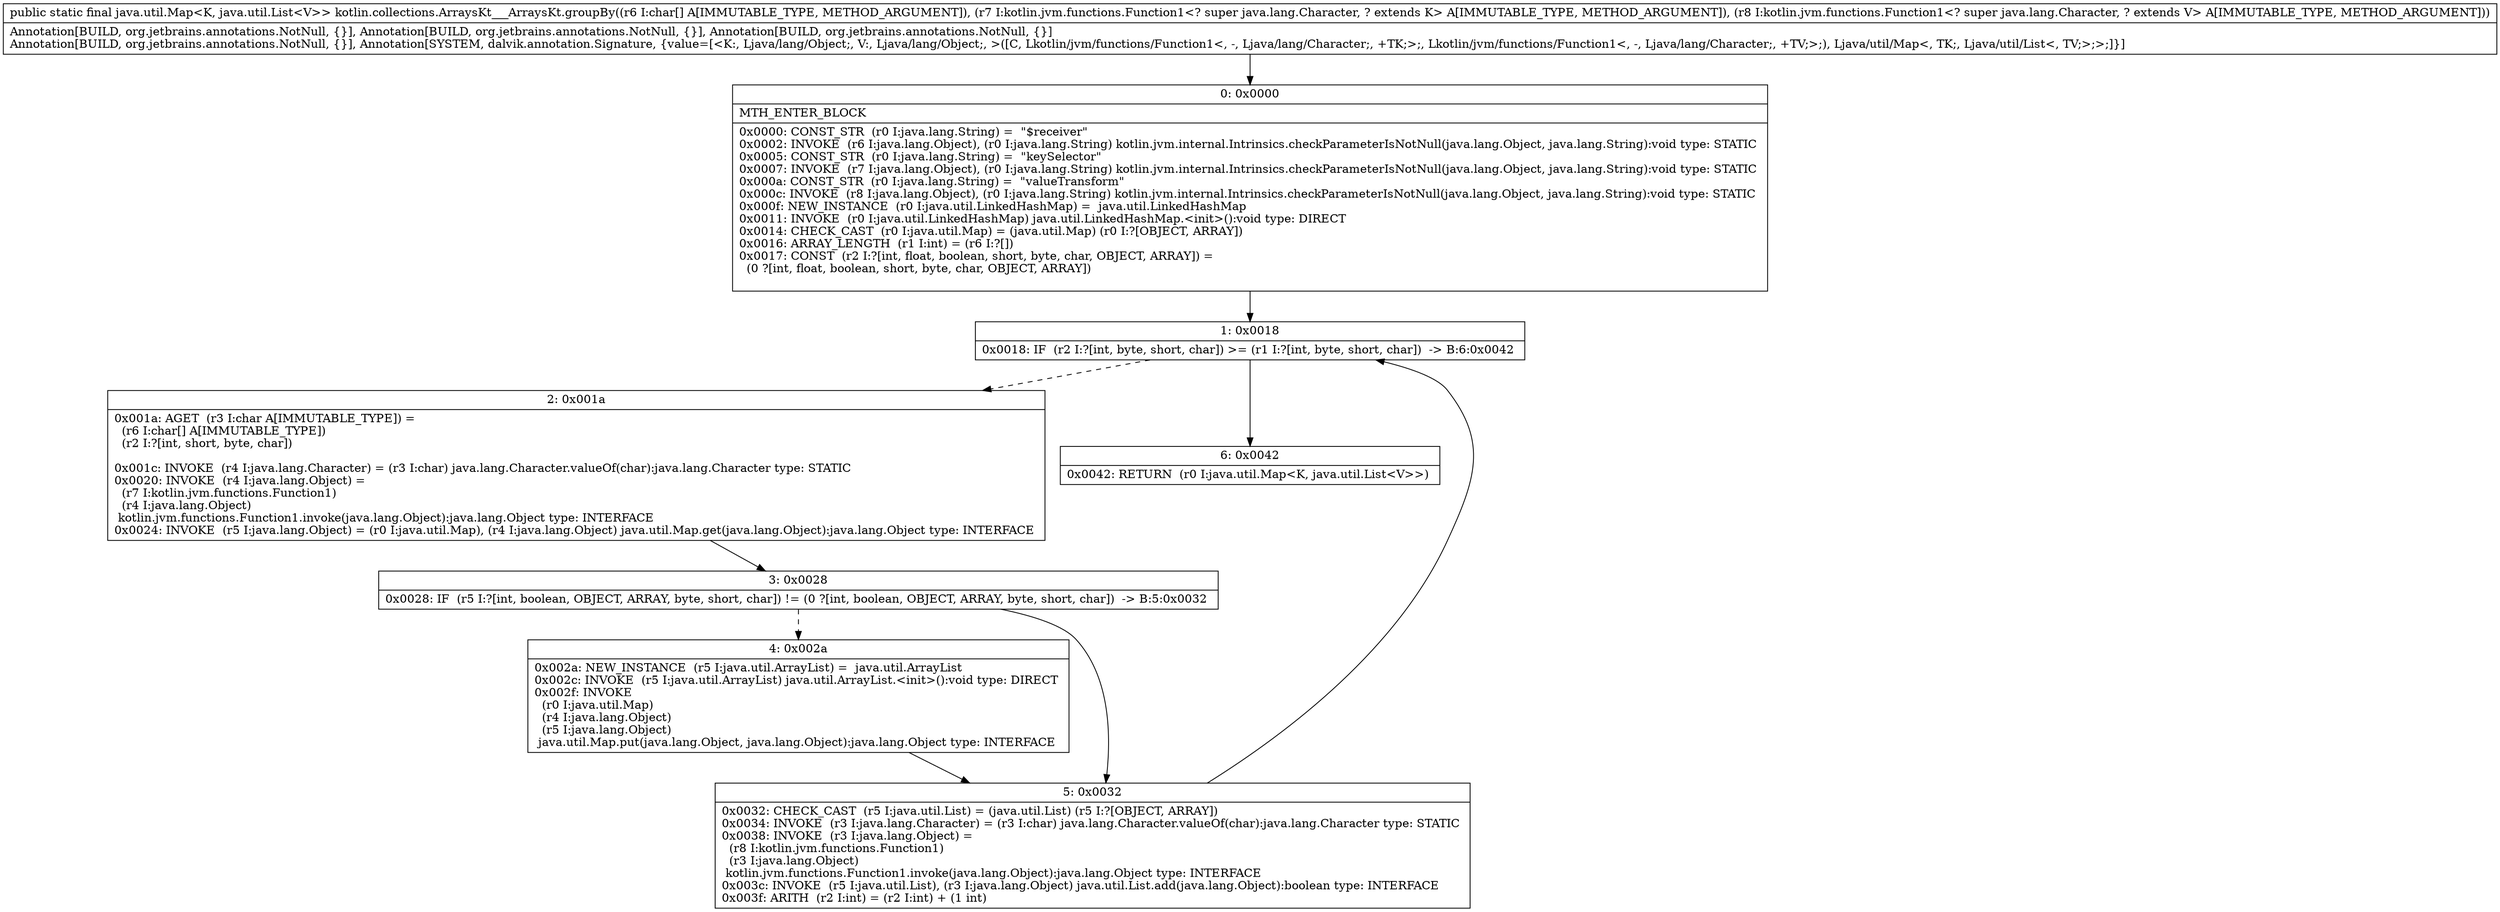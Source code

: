 digraph "CFG forkotlin.collections.ArraysKt___ArraysKt.groupBy([CLkotlin\/jvm\/functions\/Function1;Lkotlin\/jvm\/functions\/Function1;)Ljava\/util\/Map;" {
Node_0 [shape=record,label="{0\:\ 0x0000|MTH_ENTER_BLOCK\l|0x0000: CONST_STR  (r0 I:java.lang.String) =  \"$receiver\" \l0x0002: INVOKE  (r6 I:java.lang.Object), (r0 I:java.lang.String) kotlin.jvm.internal.Intrinsics.checkParameterIsNotNull(java.lang.Object, java.lang.String):void type: STATIC \l0x0005: CONST_STR  (r0 I:java.lang.String) =  \"keySelector\" \l0x0007: INVOKE  (r7 I:java.lang.Object), (r0 I:java.lang.String) kotlin.jvm.internal.Intrinsics.checkParameterIsNotNull(java.lang.Object, java.lang.String):void type: STATIC \l0x000a: CONST_STR  (r0 I:java.lang.String) =  \"valueTransform\" \l0x000c: INVOKE  (r8 I:java.lang.Object), (r0 I:java.lang.String) kotlin.jvm.internal.Intrinsics.checkParameterIsNotNull(java.lang.Object, java.lang.String):void type: STATIC \l0x000f: NEW_INSTANCE  (r0 I:java.util.LinkedHashMap) =  java.util.LinkedHashMap \l0x0011: INVOKE  (r0 I:java.util.LinkedHashMap) java.util.LinkedHashMap.\<init\>():void type: DIRECT \l0x0014: CHECK_CAST  (r0 I:java.util.Map) = (java.util.Map) (r0 I:?[OBJECT, ARRAY]) \l0x0016: ARRAY_LENGTH  (r1 I:int) = (r6 I:?[]) \l0x0017: CONST  (r2 I:?[int, float, boolean, short, byte, char, OBJECT, ARRAY]) = \l  (0 ?[int, float, boolean, short, byte, char, OBJECT, ARRAY])\l \l}"];
Node_1 [shape=record,label="{1\:\ 0x0018|0x0018: IF  (r2 I:?[int, byte, short, char]) \>= (r1 I:?[int, byte, short, char])  \-\> B:6:0x0042 \l}"];
Node_2 [shape=record,label="{2\:\ 0x001a|0x001a: AGET  (r3 I:char A[IMMUTABLE_TYPE]) = \l  (r6 I:char[] A[IMMUTABLE_TYPE])\l  (r2 I:?[int, short, byte, char])\l \l0x001c: INVOKE  (r4 I:java.lang.Character) = (r3 I:char) java.lang.Character.valueOf(char):java.lang.Character type: STATIC \l0x0020: INVOKE  (r4 I:java.lang.Object) = \l  (r7 I:kotlin.jvm.functions.Function1)\l  (r4 I:java.lang.Object)\l kotlin.jvm.functions.Function1.invoke(java.lang.Object):java.lang.Object type: INTERFACE \l0x0024: INVOKE  (r5 I:java.lang.Object) = (r0 I:java.util.Map), (r4 I:java.lang.Object) java.util.Map.get(java.lang.Object):java.lang.Object type: INTERFACE \l}"];
Node_3 [shape=record,label="{3\:\ 0x0028|0x0028: IF  (r5 I:?[int, boolean, OBJECT, ARRAY, byte, short, char]) != (0 ?[int, boolean, OBJECT, ARRAY, byte, short, char])  \-\> B:5:0x0032 \l}"];
Node_4 [shape=record,label="{4\:\ 0x002a|0x002a: NEW_INSTANCE  (r5 I:java.util.ArrayList) =  java.util.ArrayList \l0x002c: INVOKE  (r5 I:java.util.ArrayList) java.util.ArrayList.\<init\>():void type: DIRECT \l0x002f: INVOKE  \l  (r0 I:java.util.Map)\l  (r4 I:java.lang.Object)\l  (r5 I:java.lang.Object)\l java.util.Map.put(java.lang.Object, java.lang.Object):java.lang.Object type: INTERFACE \l}"];
Node_5 [shape=record,label="{5\:\ 0x0032|0x0032: CHECK_CAST  (r5 I:java.util.List) = (java.util.List) (r5 I:?[OBJECT, ARRAY]) \l0x0034: INVOKE  (r3 I:java.lang.Character) = (r3 I:char) java.lang.Character.valueOf(char):java.lang.Character type: STATIC \l0x0038: INVOKE  (r3 I:java.lang.Object) = \l  (r8 I:kotlin.jvm.functions.Function1)\l  (r3 I:java.lang.Object)\l kotlin.jvm.functions.Function1.invoke(java.lang.Object):java.lang.Object type: INTERFACE \l0x003c: INVOKE  (r5 I:java.util.List), (r3 I:java.lang.Object) java.util.List.add(java.lang.Object):boolean type: INTERFACE \l0x003f: ARITH  (r2 I:int) = (r2 I:int) + (1 int) \l}"];
Node_6 [shape=record,label="{6\:\ 0x0042|0x0042: RETURN  (r0 I:java.util.Map\<K, java.util.List\<V\>\>) \l}"];
MethodNode[shape=record,label="{public static final java.util.Map\<K, java.util.List\<V\>\> kotlin.collections.ArraysKt___ArraysKt.groupBy((r6 I:char[] A[IMMUTABLE_TYPE, METHOD_ARGUMENT]), (r7 I:kotlin.jvm.functions.Function1\<? super java.lang.Character, ? extends K\> A[IMMUTABLE_TYPE, METHOD_ARGUMENT]), (r8 I:kotlin.jvm.functions.Function1\<? super java.lang.Character, ? extends V\> A[IMMUTABLE_TYPE, METHOD_ARGUMENT]))  | Annotation[BUILD, org.jetbrains.annotations.NotNull, \{\}], Annotation[BUILD, org.jetbrains.annotations.NotNull, \{\}], Annotation[BUILD, org.jetbrains.annotations.NotNull, \{\}]\lAnnotation[BUILD, org.jetbrains.annotations.NotNull, \{\}], Annotation[SYSTEM, dalvik.annotation.Signature, \{value=[\<K:, Ljava\/lang\/Object;, V:, Ljava\/lang\/Object;, \>([C, Lkotlin\/jvm\/functions\/Function1\<, \-, Ljava\/lang\/Character;, +TK;\>;, Lkotlin\/jvm\/functions\/Function1\<, \-, Ljava\/lang\/Character;, +TV;\>;), Ljava\/util\/Map\<, TK;, Ljava\/util\/List\<, TV;\>;\>;]\}]\l}"];
MethodNode -> Node_0;
Node_0 -> Node_1;
Node_1 -> Node_2[style=dashed];
Node_1 -> Node_6;
Node_2 -> Node_3;
Node_3 -> Node_4[style=dashed];
Node_3 -> Node_5;
Node_4 -> Node_5;
Node_5 -> Node_1;
}


